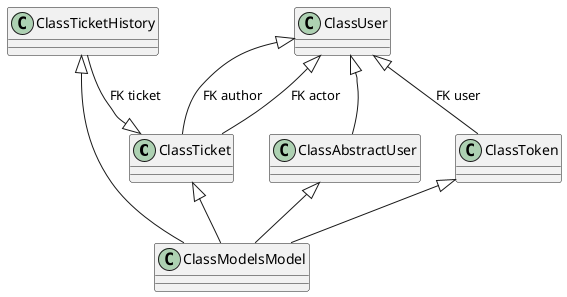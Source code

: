 @startuml
ClassTicket <|-- ClassModelsModel
ClassTicketHistory <|-- ClassModelsModel
ClassTicketHistory --|> ClassTicket : FK ticket
ClassUser <|-- ClassAbstractUser
ClassAbstractUser <|-- ClassModelsModel
ClassToken  <|-- ClassModelsModel
ClassUser <|-- ClassToken : FK user
ClassUser <|-- ClassTicket : FK author
ClassUser <|-- ClassTicket : FK actor
@enduml

